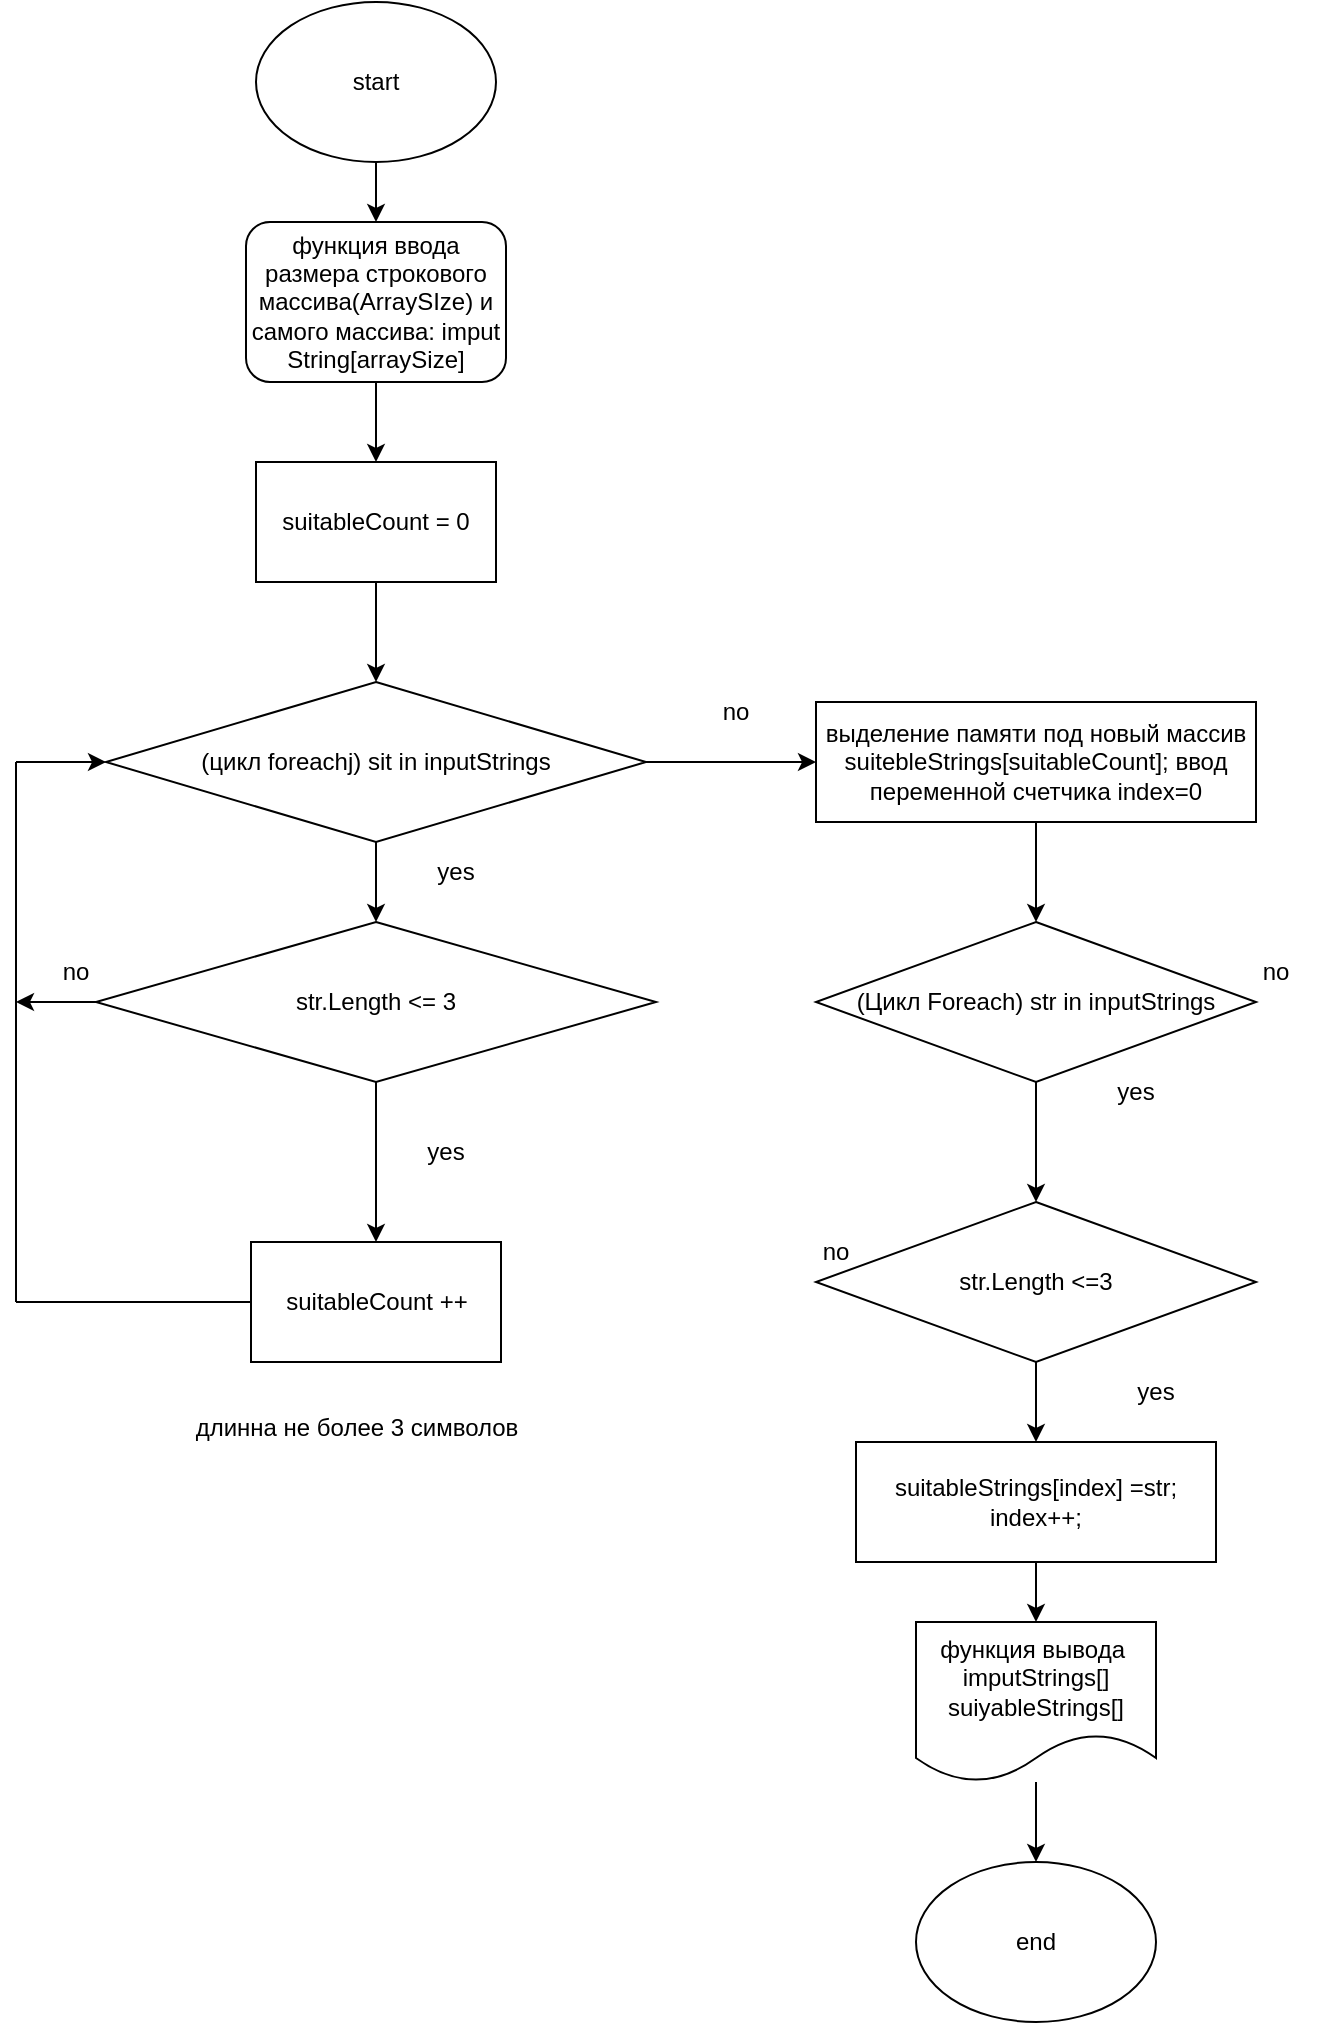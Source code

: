 <mxfile version="24.6.4" type="device">
  <diagram name="Страница — 1" id="jGSl58Aa2uZ6jmHS-f9l">
    <mxGraphModel dx="2261" dy="844" grid="1" gridSize="10" guides="1" tooltips="1" connect="1" arrows="1" fold="1" page="1" pageScale="1" pageWidth="827" pageHeight="1169" math="0" shadow="0">
      <root>
        <mxCell id="0" />
        <mxCell id="1" parent="0" />
        <mxCell id="7aOsmfhAsm_7IRCYL5V3-14" value="" style="edgeStyle=orthogonalEdgeStyle;rounded=0;orthogonalLoop=1;jettySize=auto;html=1;" edge="1" parent="1" source="7aOsmfhAsm_7IRCYL5V3-1" target="7aOsmfhAsm_7IRCYL5V3-2">
          <mxGeometry relative="1" as="geometry" />
        </mxCell>
        <mxCell id="7aOsmfhAsm_7IRCYL5V3-1" value="start" style="ellipse;whiteSpace=wrap;html=1;" vertex="1" parent="1">
          <mxGeometry x="120" y="10" width="120" height="80" as="geometry" />
        </mxCell>
        <mxCell id="7aOsmfhAsm_7IRCYL5V3-15" value="" style="edgeStyle=orthogonalEdgeStyle;rounded=0;orthogonalLoop=1;jettySize=auto;html=1;" edge="1" parent="1" source="7aOsmfhAsm_7IRCYL5V3-2" target="7aOsmfhAsm_7IRCYL5V3-3">
          <mxGeometry relative="1" as="geometry" />
        </mxCell>
        <mxCell id="7aOsmfhAsm_7IRCYL5V3-2" value="функция ввода размера строкового массива(ArraySIze) и самого массива: imput String[arraySize]" style="rounded=1;whiteSpace=wrap;html=1;" vertex="1" parent="1">
          <mxGeometry x="115" y="120" width="130" height="80" as="geometry" />
        </mxCell>
        <mxCell id="7aOsmfhAsm_7IRCYL5V3-16" value="" style="edgeStyle=orthogonalEdgeStyle;rounded=0;orthogonalLoop=1;jettySize=auto;html=1;" edge="1" parent="1" source="7aOsmfhAsm_7IRCYL5V3-3" target="7aOsmfhAsm_7IRCYL5V3-4">
          <mxGeometry relative="1" as="geometry" />
        </mxCell>
        <mxCell id="7aOsmfhAsm_7IRCYL5V3-3" value="suitableCount = 0" style="rounded=0;whiteSpace=wrap;html=1;" vertex="1" parent="1">
          <mxGeometry x="120" y="240" width="120" height="60" as="geometry" />
        </mxCell>
        <mxCell id="7aOsmfhAsm_7IRCYL5V3-19" value="" style="edgeStyle=orthogonalEdgeStyle;rounded=0;orthogonalLoop=1;jettySize=auto;html=1;" edge="1" parent="1" source="7aOsmfhAsm_7IRCYL5V3-4" target="7aOsmfhAsm_7IRCYL5V3-5">
          <mxGeometry relative="1" as="geometry" />
        </mxCell>
        <mxCell id="7aOsmfhAsm_7IRCYL5V3-47" value="" style="edgeStyle=orthogonalEdgeStyle;rounded=0;orthogonalLoop=1;jettySize=auto;html=1;" edge="1" parent="1" source="7aOsmfhAsm_7IRCYL5V3-4" target="7aOsmfhAsm_7IRCYL5V3-36">
          <mxGeometry relative="1" as="geometry" />
        </mxCell>
        <mxCell id="7aOsmfhAsm_7IRCYL5V3-4" value="(цикл foreachj) sit in inputStrings" style="rhombus;whiteSpace=wrap;html=1;" vertex="1" parent="1">
          <mxGeometry x="45" y="350" width="270" height="80" as="geometry" />
        </mxCell>
        <mxCell id="7aOsmfhAsm_7IRCYL5V3-20" value="" style="edgeStyle=orthogonalEdgeStyle;rounded=0;orthogonalLoop=1;jettySize=auto;html=1;" edge="1" parent="1" source="7aOsmfhAsm_7IRCYL5V3-5" target="7aOsmfhAsm_7IRCYL5V3-6">
          <mxGeometry relative="1" as="geometry" />
        </mxCell>
        <mxCell id="7aOsmfhAsm_7IRCYL5V3-5" value="str.Length &amp;lt;= 3" style="rhombus;whiteSpace=wrap;html=1;" vertex="1" parent="1">
          <mxGeometry x="40" y="470" width="280" height="80" as="geometry" />
        </mxCell>
        <mxCell id="7aOsmfhAsm_7IRCYL5V3-6" value="suitableCount ++" style="rounded=0;whiteSpace=wrap;html=1;" vertex="1" parent="1">
          <mxGeometry x="117.5" y="630" width="125" height="60" as="geometry" />
        </mxCell>
        <mxCell id="7aOsmfhAsm_7IRCYL5V3-21" value="длинна не более 3 символов&lt;div&gt;&lt;br&gt;&lt;/div&gt;" style="text;html=1;align=center;verticalAlign=middle;resizable=0;points=[];autosize=1;strokeColor=none;fillColor=none;" vertex="1" parent="1">
          <mxGeometry x="80" y="710" width="180" height="40" as="geometry" />
        </mxCell>
        <mxCell id="7aOsmfhAsm_7IRCYL5V3-22" value="yes" style="text;html=1;align=center;verticalAlign=middle;whiteSpace=wrap;rounded=0;" vertex="1" parent="1">
          <mxGeometry x="190" y="430" width="60" height="30" as="geometry" />
        </mxCell>
        <mxCell id="7aOsmfhAsm_7IRCYL5V3-24" value="yes" style="text;html=1;align=center;verticalAlign=middle;whiteSpace=wrap;rounded=0;" vertex="1" parent="1">
          <mxGeometry x="185" y="570" width="60" height="30" as="geometry" />
        </mxCell>
        <mxCell id="7aOsmfhAsm_7IRCYL5V3-25" value="" style="endArrow=none;html=1;rounded=0;exitX=0;exitY=0.5;exitDx=0;exitDy=0;" edge="1" parent="1" source="7aOsmfhAsm_7IRCYL5V3-6">
          <mxGeometry width="50" height="50" relative="1" as="geometry">
            <mxPoint x="140" y="360" as="sourcePoint" />
            <mxPoint y="660" as="targetPoint" />
          </mxGeometry>
        </mxCell>
        <mxCell id="7aOsmfhAsm_7IRCYL5V3-29" value="" style="endArrow=classic;html=1;rounded=0;exitX=0;exitY=0.5;exitDx=0;exitDy=0;" edge="1" parent="1" source="7aOsmfhAsm_7IRCYL5V3-5">
          <mxGeometry width="50" height="50" relative="1" as="geometry">
            <mxPoint x="140" y="360" as="sourcePoint" />
            <mxPoint y="510" as="targetPoint" />
          </mxGeometry>
        </mxCell>
        <mxCell id="7aOsmfhAsm_7IRCYL5V3-30" value="" style="endArrow=none;html=1;rounded=0;" edge="1" parent="1">
          <mxGeometry width="50" height="50" relative="1" as="geometry">
            <mxPoint y="660" as="sourcePoint" />
            <mxPoint y="390" as="targetPoint" />
          </mxGeometry>
        </mxCell>
        <mxCell id="7aOsmfhAsm_7IRCYL5V3-31" value="" style="endArrow=classic;html=1;rounded=0;" edge="1" parent="1" target="7aOsmfhAsm_7IRCYL5V3-4">
          <mxGeometry width="50" height="50" relative="1" as="geometry">
            <mxPoint y="390" as="sourcePoint" />
            <mxPoint x="440" y="310" as="targetPoint" />
          </mxGeometry>
        </mxCell>
        <mxCell id="7aOsmfhAsm_7IRCYL5V3-32" value="no" style="text;html=1;align=center;verticalAlign=middle;whiteSpace=wrap;rounded=0;" vertex="1" parent="1">
          <mxGeometry y="480" width="60" height="30" as="geometry" />
        </mxCell>
        <mxCell id="7aOsmfhAsm_7IRCYL5V3-34" value="no" style="text;html=1;align=center;verticalAlign=middle;whiteSpace=wrap;rounded=0;" vertex="1" parent="1">
          <mxGeometry x="330" y="350" width="60" height="30" as="geometry" />
        </mxCell>
        <mxCell id="7aOsmfhAsm_7IRCYL5V3-46" value="" style="edgeStyle=orthogonalEdgeStyle;rounded=0;orthogonalLoop=1;jettySize=auto;html=1;" edge="1" parent="1" source="7aOsmfhAsm_7IRCYL5V3-36" target="7aOsmfhAsm_7IRCYL5V3-37">
          <mxGeometry relative="1" as="geometry" />
        </mxCell>
        <mxCell id="7aOsmfhAsm_7IRCYL5V3-36" value="выделение памяти под новый массив suitebleStrings[suitableCount]; ввод переменной счетчика index=0" style="rounded=0;whiteSpace=wrap;html=1;" vertex="1" parent="1">
          <mxGeometry x="400" y="360" width="220" height="60" as="geometry" />
        </mxCell>
        <mxCell id="7aOsmfhAsm_7IRCYL5V3-44" value="" style="edgeStyle=orthogonalEdgeStyle;rounded=0;orthogonalLoop=1;jettySize=auto;html=1;" edge="1" parent="1" source="7aOsmfhAsm_7IRCYL5V3-37" target="7aOsmfhAsm_7IRCYL5V3-40">
          <mxGeometry relative="1" as="geometry" />
        </mxCell>
        <mxCell id="7aOsmfhAsm_7IRCYL5V3-37" value="(Цикл Foreach) str in inputStrings" style="rhombus;whiteSpace=wrap;html=1;" vertex="1" parent="1">
          <mxGeometry x="400" y="470" width="220" height="80" as="geometry" />
        </mxCell>
        <mxCell id="7aOsmfhAsm_7IRCYL5V3-38" value="no" style="text;html=1;align=center;verticalAlign=middle;whiteSpace=wrap;rounded=0;" vertex="1" parent="1">
          <mxGeometry x="600" y="480" width="60" height="30" as="geometry" />
        </mxCell>
        <mxCell id="7aOsmfhAsm_7IRCYL5V3-39" value="yes" style="text;html=1;align=center;verticalAlign=middle;whiteSpace=wrap;rounded=0;" vertex="1" parent="1">
          <mxGeometry x="530" y="540" width="60" height="30" as="geometry" />
        </mxCell>
        <mxCell id="7aOsmfhAsm_7IRCYL5V3-45" value="" style="edgeStyle=orthogonalEdgeStyle;rounded=0;orthogonalLoop=1;jettySize=auto;html=1;" edge="1" parent="1" source="7aOsmfhAsm_7IRCYL5V3-40" target="7aOsmfhAsm_7IRCYL5V3-43">
          <mxGeometry relative="1" as="geometry" />
        </mxCell>
        <mxCell id="7aOsmfhAsm_7IRCYL5V3-40" value="str.Length &amp;lt;=3" style="rhombus;whiteSpace=wrap;html=1;" vertex="1" parent="1">
          <mxGeometry x="400" y="610" width="220" height="80" as="geometry" />
        </mxCell>
        <mxCell id="7aOsmfhAsm_7IRCYL5V3-41" value="no" style="text;html=1;align=center;verticalAlign=middle;whiteSpace=wrap;rounded=0;" vertex="1" parent="1">
          <mxGeometry x="380" y="620" width="60" height="30" as="geometry" />
        </mxCell>
        <mxCell id="7aOsmfhAsm_7IRCYL5V3-42" value="yes" style="text;html=1;align=center;verticalAlign=middle;whiteSpace=wrap;rounded=0;" vertex="1" parent="1">
          <mxGeometry x="540" y="690" width="60" height="30" as="geometry" />
        </mxCell>
        <mxCell id="7aOsmfhAsm_7IRCYL5V3-49" value="" style="edgeStyle=orthogonalEdgeStyle;rounded=0;orthogonalLoop=1;jettySize=auto;html=1;" edge="1" parent="1" source="7aOsmfhAsm_7IRCYL5V3-43" target="7aOsmfhAsm_7IRCYL5V3-48">
          <mxGeometry relative="1" as="geometry" />
        </mxCell>
        <mxCell id="7aOsmfhAsm_7IRCYL5V3-43" value="suitableStrings[index] =str;&lt;div&gt;index++;&lt;/div&gt;" style="rounded=0;whiteSpace=wrap;html=1;" vertex="1" parent="1">
          <mxGeometry x="420" y="730" width="180" height="60" as="geometry" />
        </mxCell>
        <mxCell id="7aOsmfhAsm_7IRCYL5V3-51" value="" style="edgeStyle=orthogonalEdgeStyle;rounded=0;orthogonalLoop=1;jettySize=auto;html=1;" edge="1" parent="1" source="7aOsmfhAsm_7IRCYL5V3-48" target="7aOsmfhAsm_7IRCYL5V3-50">
          <mxGeometry relative="1" as="geometry" />
        </mxCell>
        <mxCell id="7aOsmfhAsm_7IRCYL5V3-48" value="функция вывода&amp;nbsp;&lt;div&gt;imputStrings[]&lt;/div&gt;&lt;div&gt;suiyableStrings[]&lt;/div&gt;" style="shape=document;whiteSpace=wrap;html=1;boundedLbl=1;" vertex="1" parent="1">
          <mxGeometry x="450" y="820" width="120" height="80" as="geometry" />
        </mxCell>
        <mxCell id="7aOsmfhAsm_7IRCYL5V3-50" value="end" style="ellipse;whiteSpace=wrap;html=1;" vertex="1" parent="1">
          <mxGeometry x="450" y="940" width="120" height="80" as="geometry" />
        </mxCell>
      </root>
    </mxGraphModel>
  </diagram>
</mxfile>
